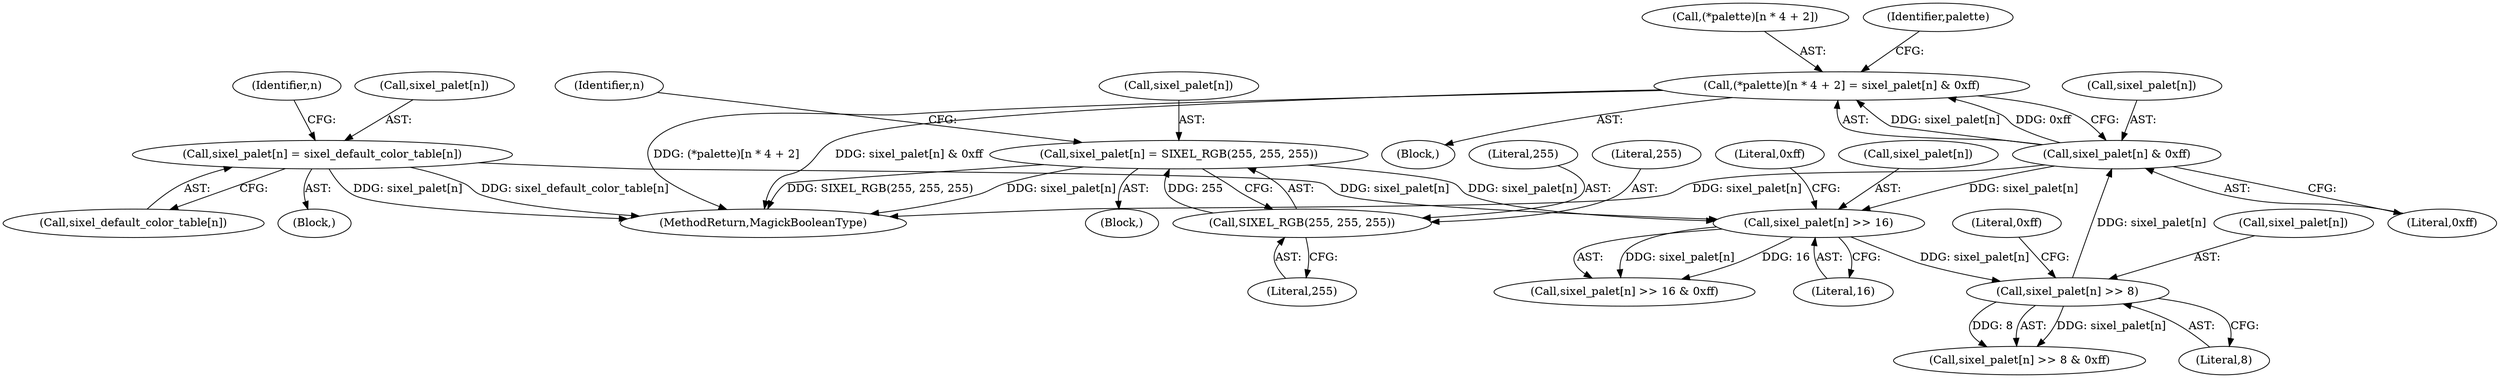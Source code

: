 digraph "0_ImageMagick_10b3823a7619ed22d42764733eb052c4159bc8c1_2@pointer" {
"1001408" [label="(Call,(*palette)[n * 4 + 2] = sixel_palet[n] & 0xff)"];
"1001417" [label="(Call,sixel_palet[n] & 0xff)"];
"1001402" [label="(Call,sixel_palet[n] >> 8)"];
"1001386" [label="(Call,sixel_palet[n] >> 16)"];
"1000309" [label="(Call,sixel_palet[n] = SIXEL_RGB(255, 255, 255))"];
"1000313" [label="(Call,SIXEL_RGB(255, 255, 255))"];
"1000225" [label="(Call,sixel_palet[n] = sixel_default_color_table[n])"];
"1001434" [label="(MethodReturn,MagickBooleanType)"];
"1001401" [label="(Call,sixel_palet[n] >> 8 & 0xff)"];
"1000307" [label="(Identifier,n)"];
"1000224" [label="(Block,)"];
"1000316" [label="(Literal,255)"];
"1000315" [label="(Literal,255)"];
"1000314" [label="(Literal,255)"];
"1001402" [label="(Call,sixel_palet[n] >> 8)"];
"1001408" [label="(Call,(*palette)[n * 4 + 2] = sixel_palet[n] & 0xff)"];
"1000223" [label="(Identifier,n)"];
"1001421" [label="(Literal,0xff)"];
"1001418" [label="(Call,sixel_palet[n])"];
"1000225" [label="(Call,sixel_palet[n] = sixel_default_color_table[n])"];
"1001390" [label="(Literal,16)"];
"1001385" [label="(Call,sixel_palet[n] >> 16 & 0xff)"];
"1001407" [label="(Literal,0xff)"];
"1000309" [label="(Call,sixel_palet[n] = SIXEL_RGB(255, 255, 255))"];
"1000308" [label="(Block,)"];
"1001386" [label="(Call,sixel_palet[n] >> 16)"];
"1000229" [label="(Call,sixel_default_color_table[n])"];
"1000310" [label="(Call,sixel_palet[n])"];
"1000226" [label="(Call,sixel_palet[n])"];
"1000313" [label="(Call,SIXEL_RGB(255, 255, 255))"];
"1001391" [label="(Literal,0xff)"];
"1001406" [label="(Literal,8)"];
"1001409" [label="(Call,(*palette)[n * 4 + 2])"];
"1001375" [label="(Block,)"];
"1001417" [label="(Call,sixel_palet[n] & 0xff)"];
"1001425" [label="(Identifier,palette)"];
"1001403" [label="(Call,sixel_palet[n])"];
"1001387" [label="(Call,sixel_palet[n])"];
"1001408" -> "1001375"  [label="AST: "];
"1001408" -> "1001417"  [label="CFG: "];
"1001409" -> "1001408"  [label="AST: "];
"1001417" -> "1001408"  [label="AST: "];
"1001425" -> "1001408"  [label="CFG: "];
"1001408" -> "1001434"  [label="DDG: sixel_palet[n] & 0xff"];
"1001408" -> "1001434"  [label="DDG: (*palette)[n * 4 + 2]"];
"1001417" -> "1001408"  [label="DDG: sixel_palet[n]"];
"1001417" -> "1001408"  [label="DDG: 0xff"];
"1001417" -> "1001421"  [label="CFG: "];
"1001418" -> "1001417"  [label="AST: "];
"1001421" -> "1001417"  [label="AST: "];
"1001417" -> "1001434"  [label="DDG: sixel_palet[n]"];
"1001417" -> "1001386"  [label="DDG: sixel_palet[n]"];
"1001402" -> "1001417"  [label="DDG: sixel_palet[n]"];
"1001402" -> "1001401"  [label="AST: "];
"1001402" -> "1001406"  [label="CFG: "];
"1001403" -> "1001402"  [label="AST: "];
"1001406" -> "1001402"  [label="AST: "];
"1001407" -> "1001402"  [label="CFG: "];
"1001402" -> "1001401"  [label="DDG: sixel_palet[n]"];
"1001402" -> "1001401"  [label="DDG: 8"];
"1001386" -> "1001402"  [label="DDG: sixel_palet[n]"];
"1001386" -> "1001385"  [label="AST: "];
"1001386" -> "1001390"  [label="CFG: "];
"1001387" -> "1001386"  [label="AST: "];
"1001390" -> "1001386"  [label="AST: "];
"1001391" -> "1001386"  [label="CFG: "];
"1001386" -> "1001385"  [label="DDG: sixel_palet[n]"];
"1001386" -> "1001385"  [label="DDG: 16"];
"1000309" -> "1001386"  [label="DDG: sixel_palet[n]"];
"1000225" -> "1001386"  [label="DDG: sixel_palet[n]"];
"1000309" -> "1000308"  [label="AST: "];
"1000309" -> "1000313"  [label="CFG: "];
"1000310" -> "1000309"  [label="AST: "];
"1000313" -> "1000309"  [label="AST: "];
"1000307" -> "1000309"  [label="CFG: "];
"1000309" -> "1001434"  [label="DDG: sixel_palet[n]"];
"1000309" -> "1001434"  [label="DDG: SIXEL_RGB(255, 255, 255)"];
"1000313" -> "1000309"  [label="DDG: 255"];
"1000313" -> "1000316"  [label="CFG: "];
"1000314" -> "1000313"  [label="AST: "];
"1000315" -> "1000313"  [label="AST: "];
"1000316" -> "1000313"  [label="AST: "];
"1000225" -> "1000224"  [label="AST: "];
"1000225" -> "1000229"  [label="CFG: "];
"1000226" -> "1000225"  [label="AST: "];
"1000229" -> "1000225"  [label="AST: "];
"1000223" -> "1000225"  [label="CFG: "];
"1000225" -> "1001434"  [label="DDG: sixel_palet[n]"];
"1000225" -> "1001434"  [label="DDG: sixel_default_color_table[n]"];
}
